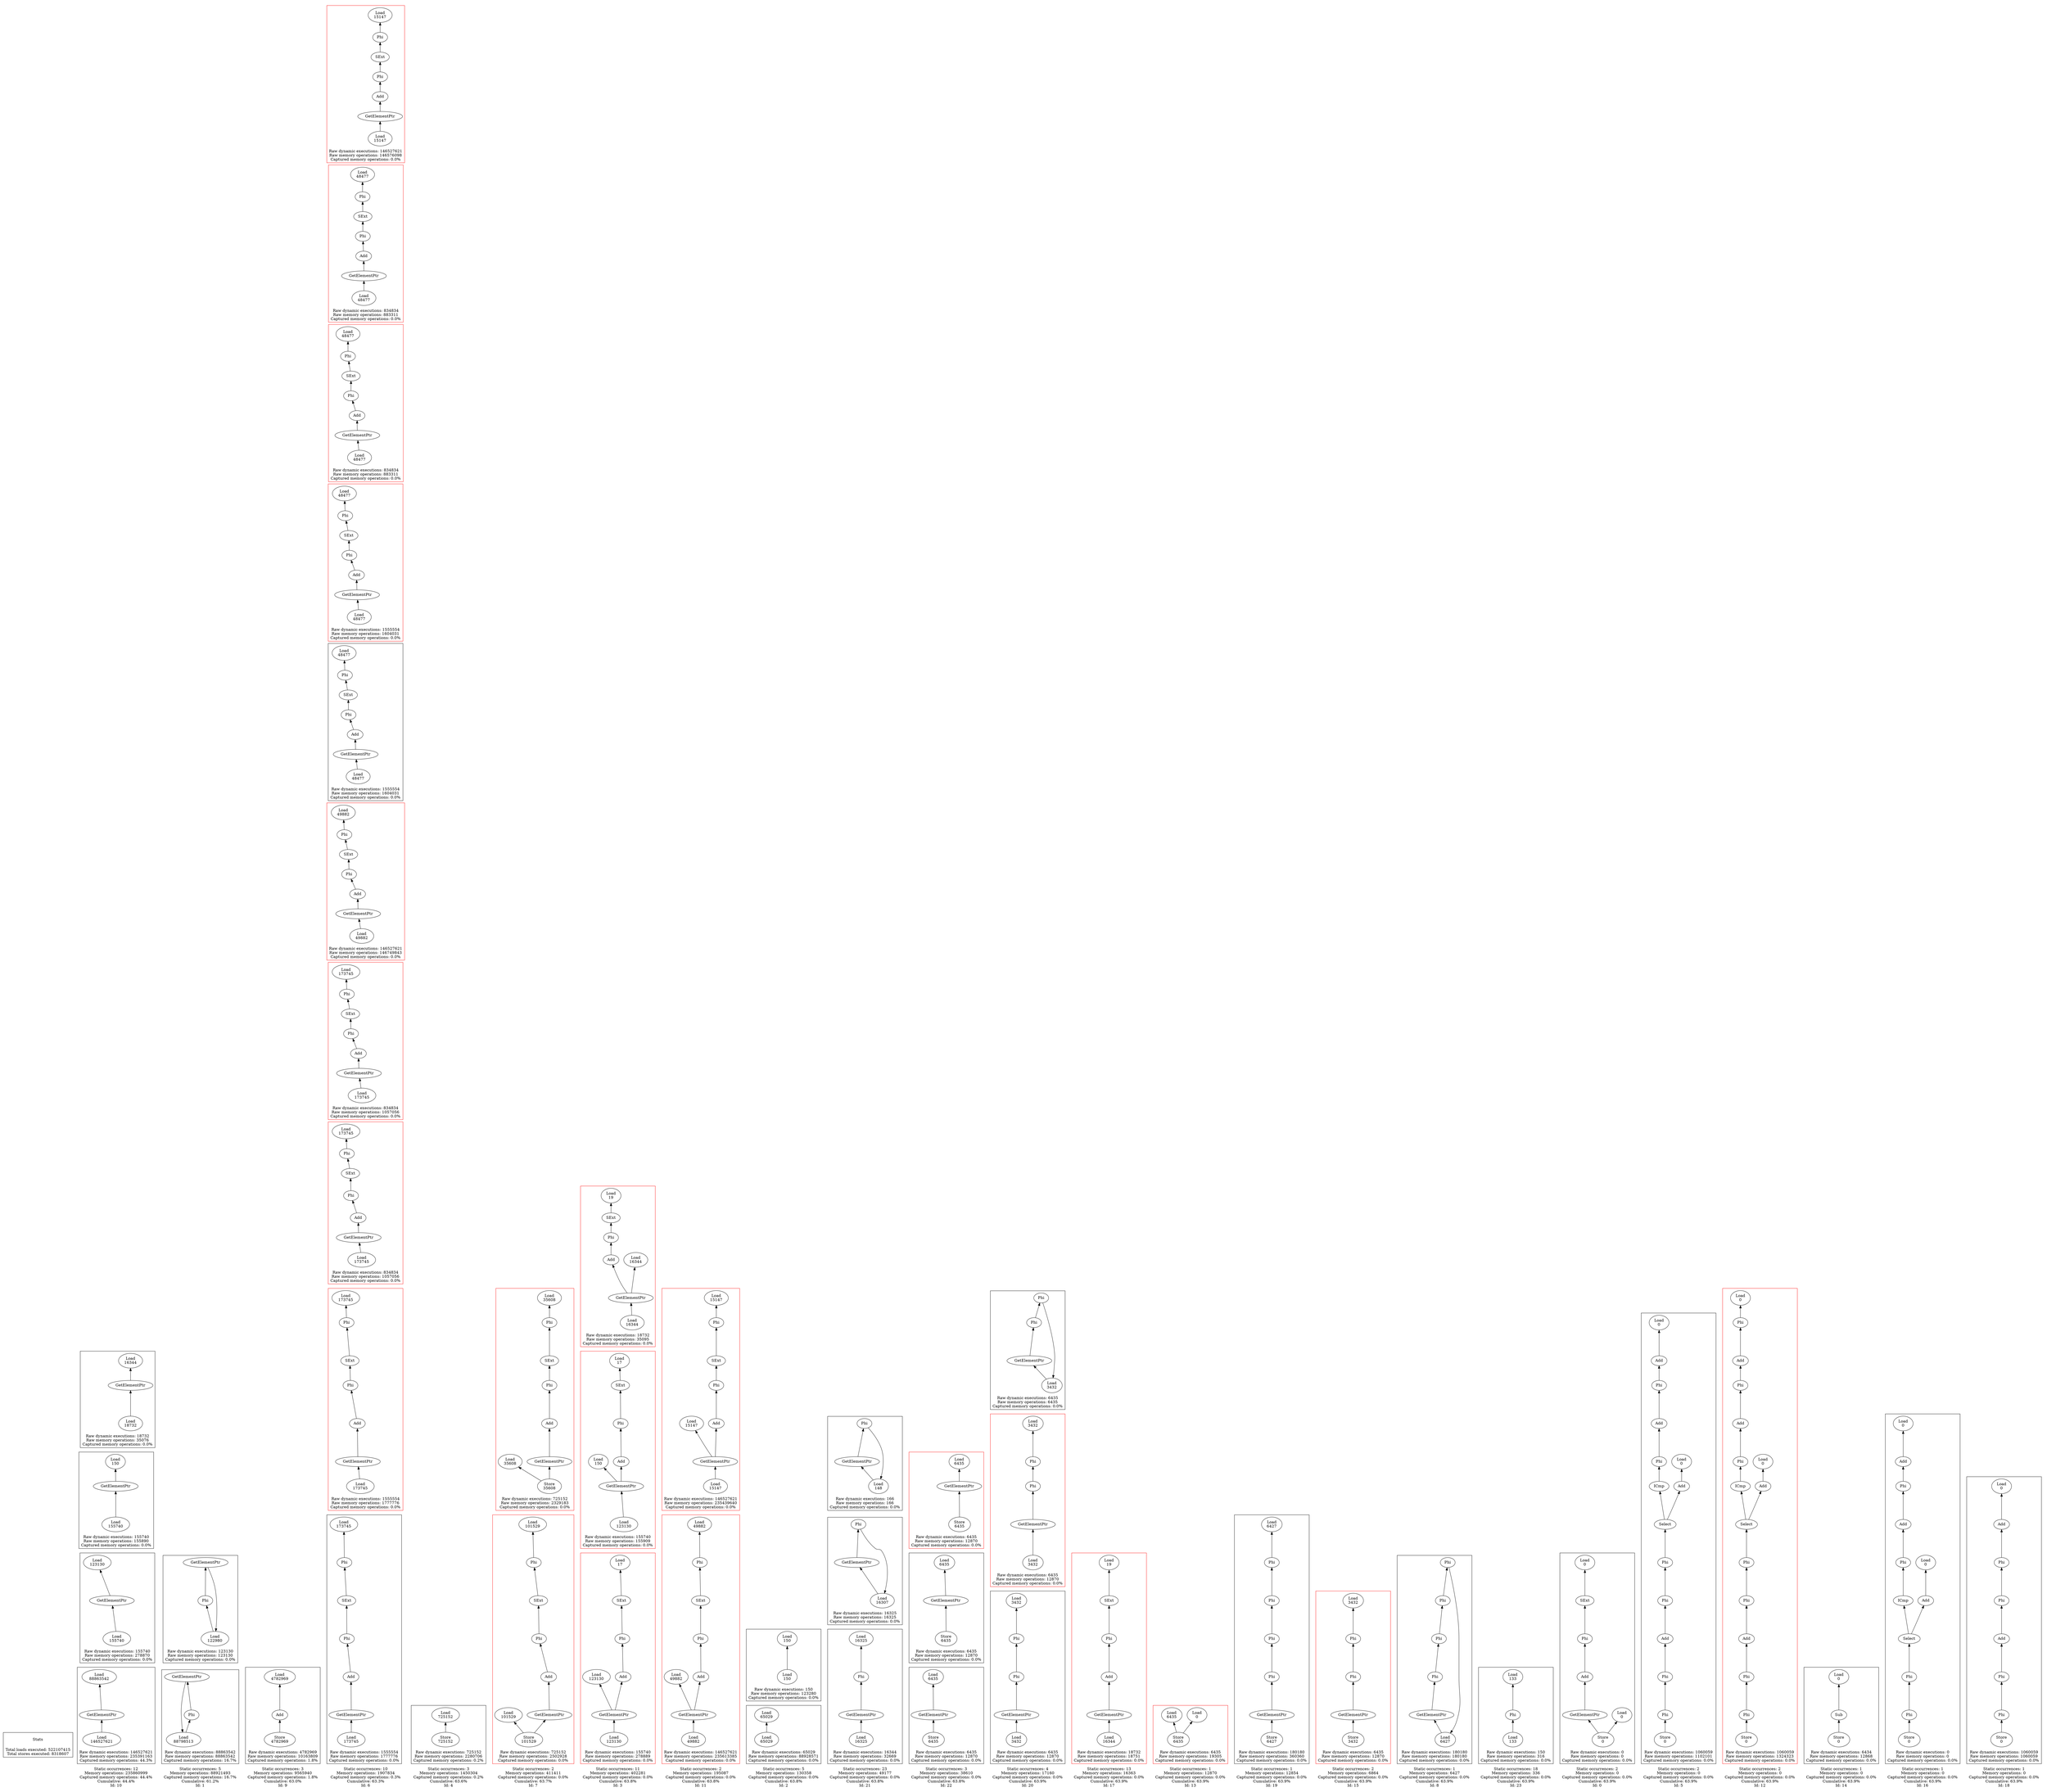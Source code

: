strict digraph {
rankdir=BT
subgraph {
Stats [shape=plaintext]
cluster=true
label="Total loads executed: 522107415\nTotal stores executed: 8318607"
}
subgraph {
subgraph {
{
rank=max
"10_11" [shape=point style=invis]
}
"10_11_461" [label="GetElementPtr"]
"10_11_455" [label="Load\n88863542"]
"10_11_461" -> "10_11_455"
{
rank=min
"10_11_462" [label="Load\n146527621"]
}
"10_11_462" -> "10_11_461"
cluster=true
label="Raw dynamic executions: 146527621\nRaw memory operations: 235391163\nCaptured memory operations: 44.3%"
}
subgraph {
{
rank=max
"10_9" [shape=point style=invis]
}
"10_11" -> "10_9_1042" [style=invis]
"10_9_1041" [label="GetElementPtr"]
"10_9_1035" [label="Load\n123130"]
"10_9_1041" -> "10_9_1035"
{
rank=min
"10_9_1042" [label="Load\n155740"]
}
"10_9_1042" -> "10_9_1041"
cluster=true
label="Raw dynamic executions: 155740\nRaw memory operations: 278870\nCaptured memory operations: 0.0%"
}
subgraph {
{
rank=max
"10_10" [shape=point style=invis]
}
"10_9" -> "10_10_1044" [style=invis]
"10_10_1043" [label="GetElementPtr"]
"10_10_1030" [label="Load\n150"]
"10_10_1043" -> "10_10_1030"
{
rank=min
"10_10_1044" [label="Load\n155740"]
}
"10_10_1044" -> "10_10_1043"
cluster=true
label="Raw dynamic executions: 155740\nRaw memory operations: 155890\nCaptured memory operations: 0.0%"
}
subgraph {
{
rank=max
"10_8" [shape=point style=invis]
}
"10_10" -> "10_8_1008" [style=invis]
{
rank=min
"10_8_1008" [label="Load\n18732"]
}
"10_8_1007" [label="GetElementPtr"]
"10_8_1008" -> "10_8_1007"
"10_8_1001" [label="Load\n16344"]
"10_8_1007" -> "10_8_1001"
cluster=true
label="Raw dynamic executions: 18732\nRaw memory operations: 35076\nCaptured memory operations: 0.0%"
}
cluster=true
penwidth=0
label="Static occurrences: 12\nMemory operations: 235860999\nCaptured memory operations: 44.4%\nCumulative: 44.4%\nId: 10"
}
subgraph {
subgraph {
{
rank=max
"1_1" [shape=point style=invis]
}
"1_1_452" [label="Phi"]
"1_1_471" [label="GetElementPtr"]
"1_1_452" -> "1_1_471"
{
rank=min
"1_1_453" [label="Load\n88798513"]
}
"1_1_453" -> "1_1_452"
"1_1_471" -> "1_1_453"
cluster=true
label="Raw dynamic executions: 88863542\nRaw memory operations: 88863542\nCaptured memory operations: 16.7%"
}
subgraph {
{
rank=max
"1_4" [shape=point style=invis]
}
"1_1" -> "1_4_1033" [style=invis]
"1_4_1032" [label="Phi"]
"1_4_1051" [label="GetElementPtr"]
"1_4_1032" -> "1_4_1051"
{
rank=min
"1_4_1033" [label="Load\n122980"]
}
"1_4_1051" -> "1_4_1033"
"1_4_1033" -> "1_4_1032"
cluster=true
label="Raw dynamic executions: 123130\nRaw memory operations: 123130\nCaptured memory operations: 0.0%"
}
cluster=true
penwidth=0
label="Static occurrences: 5\nMemory operations: 88921493\nCaptured memory operations: 16.7%\nCumulative: 61.2%\nId: 1"
}
subgraph {
subgraph {
{
rank=max
"9_2" [shape=point style=invis]
}
{
rank=min
"9_2_578" [label="Store\n4782969"]
}
"9_2_577" [label="Add"]
"9_2_578" -> "9_2_577"
"9_2_570" [label="Load\n4782969"]
"9_2_577" -> "9_2_570"
cluster=true
label="Raw dynamic executions: 4782969\nRaw memory operations: 10163809\nCaptured memory operations: 1.8%"
}
cluster=true
penwidth=0
label="Static occurrences: 3\nMemory operations: 9565940\nCaptured memory operations: 1.8%\nCumulative: 63.0%\nId: 9"
}
subgraph {
subgraph {
{
rank=max
"6_0" [shape=point style=invis]
}
{
rank=min
"6_0_403" [label="Load\n173745"]
}
"6_0_402" [label="GetElementPtr"]
"6_0_403" -> "6_0_402"
"6_0_370" [label="SExt"]
"6_0_366" [label="Phi"]
"6_0_370" -> "6_0_366"
"6_0_401" [label="Add"]
"6_0_400" [label="Phi"]
"6_0_401" -> "6_0_400"
"6_0_523" [label="Load\n173745"]
"6_0_366" -> "6_0_523"
"6_0_400" -> "6_0_370"
"6_0_402" -> "6_0_401"
cluster=true
label="Raw dynamic executions: 1555554\nRaw memory operations: 1777776\nCaptured memory operations: 0.0%"
}
subgraph {
{
rank=max
"6_2" [shape=point style=invis]
}
"6_0" -> "6_2_405" [style=invis]
"6_2_404" [label="GetElementPtr"]
"6_2_401" [label="Add"]
"6_2_404" -> "6_2_401"
"6_2_370" [label="SExt"]
"6_2_366" [label="Phi"]
"6_2_370" -> "6_2_366"
"6_2_400" [label="Phi"]
"6_2_401" -> "6_2_400"
"6_2_523" [label="Load\n173745"]
"6_2_366" -> "6_2_523"
"6_2_400" -> "6_2_370"
{
rank=min
"6_2_405" [label="Load\n173745"]
}
"6_2_405" -> "6_2_404"
cluster=true
label="Raw dynamic executions: 1555554\nRaw memory operations: 1777776\nCaptured memory operations: 0.0%"
color=red
}
subgraph {
{
rank=max
"6_4" [shape=point style=invis]
}
"6_2" -> "6_4_419" [style=invis]
"6_4_418" [label="GetElementPtr"]
"6_4_417" [label="Add"]
"6_4_418" -> "6_4_417"
"6_4_370" [label="SExt"]
"6_4_366" [label="Phi"]
"6_4_370" -> "6_4_366"
"6_4_414" [label="Phi"]
"6_4_414" -> "6_4_370"
"6_4_523" [label="Load\n173745"]
"6_4_366" -> "6_4_523"
{
rank=min
"6_4_419" [label="Load\n173745"]
}
"6_4_419" -> "6_4_418"
"6_4_417" -> "6_4_414"
cluster=true
label="Raw dynamic executions: 834834\nRaw memory operations: 1057056\nCaptured memory operations: 0.0%"
color=red
}
subgraph {
{
rank=max
"6_6" [shape=point style=invis]
}
"6_4" -> "6_6_421" [style=invis]
"6_6_420" [label="GetElementPtr"]
"6_6_417" [label="Add"]
"6_6_420" -> "6_6_417"
"6_6_370" [label="SExt"]
"6_6_366" [label="Phi"]
"6_6_370" -> "6_6_366"
"6_6_414" [label="Phi"]
"6_6_414" -> "6_6_370"
{
rank=min
"6_6_421" [label="Load\n173745"]
}
"6_6_421" -> "6_6_420"
"6_6_523" [label="Load\n173745"]
"6_6_366" -> "6_6_523"
"6_6_417" -> "6_6_414"
cluster=true
label="Raw dynamic executions: 834834\nRaw memory operations: 1057056\nCaptured memory operations: 0.0%"
color=red
}
subgraph {
{
rank=max
"6_8" [shape=point style=invis]
}
"6_6" -> "6_8_464" [style=invis]
"6_8_463" [label="GetElementPtr"]
"6_8_460" [label="Add"]
"6_8_463" -> "6_8_460"
"6_8_457" [label="Phi"]
"6_8_370" [label="SExt"]
"6_8_457" -> "6_8_370"
{
rank=min
"6_8_464" [label="Load\n49882"]
}
"6_8_464" -> "6_8_463"
"6_8_366" [label="Phi"]
"6_8_370" -> "6_8_366"
"6_8_460" -> "6_8_457"
"6_8_523" [label="Load\n49882"]
"6_8_366" -> "6_8_523"
cluster=true
label="Raw dynamic executions: 146527621\nRaw memory operations: 146749843\nCaptured memory operations: 0.0%"
color=red
}
subgraph {
{
rank=max
"6_1" [shape=point style=invis]
}
"6_8" -> "6_1_403" [style=invis]
{
rank=min
"6_1_403" [label="Load\n48477"]
}
"6_1_402" [label="GetElementPtr"]
"6_1_403" -> "6_1_402"
"6_1_370" [label="SExt"]
"6_1_366" [label="Phi"]
"6_1_370" -> "6_1_366"
"6_1_401" [label="Add"]
"6_1_400" [label="Phi"]
"6_1_401" -> "6_1_400"
"6_1_400" -> "6_1_370"
"6_1_360" [label="Load\n48477"]
"6_1_366" -> "6_1_360"
"6_1_402" -> "6_1_401"
cluster=true
label="Raw dynamic executions: 1555554\nRaw memory operations: 1604031\nCaptured memory operations: 0.0%"
}
subgraph {
{
rank=max
"6_3" [shape=point style=invis]
}
"6_1" -> "6_3_405" [style=invis]
"6_3_404" [label="GetElementPtr"]
"6_3_401" [label="Add"]
"6_3_404" -> "6_3_401"
"6_3_370" [label="SExt"]
"6_3_366" [label="Phi"]
"6_3_370" -> "6_3_366"
"6_3_400" [label="Phi"]
"6_3_401" -> "6_3_400"
"6_3_400" -> "6_3_370"
"6_3_360" [label="Load\n48477"]
"6_3_366" -> "6_3_360"
{
rank=min
"6_3_405" [label="Load\n48477"]
}
"6_3_405" -> "6_3_404"
cluster=true
label="Raw dynamic executions: 1555554\nRaw memory operations: 1604031\nCaptured memory operations: 0.0%"
color=red
}
subgraph {
{
rank=max
"6_5" [shape=point style=invis]
}
"6_3" -> "6_5_419" [style=invis]
"6_5_418" [label="GetElementPtr"]
"6_5_417" [label="Add"]
"6_5_418" -> "6_5_417"
"6_5_370" [label="SExt"]
"6_5_366" [label="Phi"]
"6_5_370" -> "6_5_366"
"6_5_414" [label="Phi"]
"6_5_414" -> "6_5_370"
"6_5_360" [label="Load\n48477"]
"6_5_366" -> "6_5_360"
{
rank=min
"6_5_419" [label="Load\n48477"]
}
"6_5_419" -> "6_5_418"
"6_5_417" -> "6_5_414"
cluster=true
label="Raw dynamic executions: 834834\nRaw memory operations: 883311\nCaptured memory operations: 0.0%"
color=red
}
subgraph {
{
rank=max
"6_7" [shape=point style=invis]
}
"6_5" -> "6_7_421" [style=invis]
"6_7_420" [label="GetElementPtr"]
"6_7_417" [label="Add"]
"6_7_420" -> "6_7_417"
"6_7_370" [label="SExt"]
"6_7_366" [label="Phi"]
"6_7_370" -> "6_7_366"
"6_7_414" [label="Phi"]
"6_7_414" -> "6_7_370"
{
rank=min
"6_7_421" [label="Load\n48477"]
}
"6_7_421" -> "6_7_420"
"6_7_360" [label="Load\n48477"]
"6_7_366" -> "6_7_360"
"6_7_417" -> "6_7_414"
cluster=true
label="Raw dynamic executions: 834834\nRaw memory operations: 883311\nCaptured memory operations: 0.0%"
color=red
}
subgraph {
{
rank=max
"6_9" [shape=point style=invis]
}
"6_7" -> "6_9_464" [style=invis]
"6_9_463" [label="GetElementPtr"]
"6_9_460" [label="Add"]
"6_9_463" -> "6_9_460"
"6_9_457" [label="Phi"]
"6_9_370" [label="SExt"]
"6_9_457" -> "6_9_370"
{
rank=min
"6_9_464" [label="Load\n15147"]
}
"6_9_464" -> "6_9_463"
"6_9_366" [label="Phi"]
"6_9_370" -> "6_9_366"
"6_9_460" -> "6_9_457"
"6_9_360" [label="Load\n15147"]
"6_9_366" -> "6_9_360"
cluster=true
label="Raw dynamic executions: 146527621\nRaw memory operations: 146576098\nCaptured memory operations: 0.0%"
color=red
}
cluster=true
penwidth=0
label="Static occurrences: 10\nMemory operations: 1907834\nCaptured memory operations: 0.3%\nCumulative: 63.3%\nId: 6"
}
subgraph {
subgraph {
{
rank=max
"4_2" [shape=point style=invis]
}
{
rank=min
"4_2_408" [label="Store\n725152"]
}
"4_2_405" [label="Load\n725152"]
"4_2_408" -> "4_2_405"
cluster=true
label="Raw dynamic executions: 725152\nRaw memory operations: 2280706\nCaptured memory operations: 0.2%"
}
cluster=true
penwidth=0
label="Static occurrences: 3\nMemory operations: 1450304\nCaptured memory operations: 0.2%\nCumulative: 63.6%\nId: 4"
}
subgraph {
subgraph {
{
rank=max
"7_0" [shape=point style=invis]
}
{
rank=min
"7_0_408" [label="Store\n101529"]
}
"7_0_405" [label="Load\n101529"]
"7_0_408" -> "7_0_405"
"7_0_370" [label="SExt"]
"7_0_366" [label="Phi"]
"7_0_370" -> "7_0_366"
"7_0_401" [label="Add"]
"7_0_400" [label="Phi"]
"7_0_401" -> "7_0_400"
"7_0_523" [label="Load\n101529"]
"7_0_366" -> "7_0_523"
"7_0_400" -> "7_0_370"
"7_0_402" [label="GetElementPtr"]
"7_0_402" -> "7_0_401"
"7_0_408" -> "7_0_402"
cluster=true
label="Raw dynamic executions: 725152\nRaw memory operations: 2502928\nCaptured memory operations: 0.0%"
color=red
}
subgraph {
{
rank=max
"7_1" [shape=point style=invis]
}
"7_0" -> "7_1_408" [style=invis]
{
rank=min
"7_1_408" [label="Store\n35608"]
}
"7_1_405" [label="Load\n35608"]
"7_1_408" -> "7_1_405"
"7_1_370" [label="SExt"]
"7_1_366" [label="Phi"]
"7_1_370" -> "7_1_366"
"7_1_401" [label="Add"]
"7_1_400" [label="Phi"]
"7_1_401" -> "7_1_400"
"7_1_400" -> "7_1_370"
"7_1_360" [label="Load\n35608"]
"7_1_366" -> "7_1_360"
"7_1_402" [label="GetElementPtr"]
"7_1_402" -> "7_1_401"
"7_1_408" -> "7_1_402"
cluster=true
label="Raw dynamic executions: 725152\nRaw memory operations: 2329183\nCaptured memory operations: 0.0%"
color=red
}
cluster=true
penwidth=0
label="Static occurrences: 2\nMemory operations: 411411\nCaptured memory operations: 0.0%\nCumulative: 63.7%\nId: 7"
}
subgraph {
subgraph {
{
rank=max
"3_9" [shape=point style=invis]
}
"3_9_1041" [label="GetElementPtr"]
"3_9_1035" [label="Load\n123130"]
"3_9_1041" -> "3_9_1035"
"3_9_1037" [label="Phi"]
"3_9_997" [label="SExt"]
"3_9_1037" -> "3_9_997"
{
rank=min
"3_9_1042" [label="Load\n123130"]
}
"3_9_1042" -> "3_9_1041"
"3_9_1040" [label="Add"]
"3_9_1041" -> "3_9_1040"
"3_9_996" [label="Load\n17"]
"3_9_997" -> "3_9_996"
"3_9_1040" -> "3_9_1037"
cluster=true
label="Raw dynamic executions: 155740\nRaw memory operations: 278889\nCaptured memory operations: 0.0%"
color=red
}
subgraph {
{
rank=max
"3_10" [shape=point style=invis]
}
"3_9" -> "3_10_1044" [style=invis]
"3_10_1043" [label="GetElementPtr"]
"3_10_1030" [label="Load\n150"]
"3_10_1043" -> "3_10_1030"
{
rank=min
"3_10_1044" [label="Load\n123130"]
}
"3_10_1044" -> "3_10_1043"
"3_10_1037" [label="Phi"]
"3_10_997" [label="SExt"]
"3_10_1037" -> "3_10_997"
"3_10_996" [label="Load\n17"]
"3_10_997" -> "3_10_996"
"3_10_1040" [label="Add"]
"3_10_1040" -> "3_10_1037"
"3_10_1043" -> "3_10_1040"
cluster=true
label="Raw dynamic executions: 155740\nRaw memory operations: 155909\nCaptured memory operations: 0.0%"
color=red
}
subgraph {
{
rank=max
"3_8" [shape=point style=invis]
}
"3_10" -> "3_8_1008" [style=invis]
{
rank=min
"3_8_1008" [label="Load\n16344"]
}
"3_8_1007" [label="GetElementPtr"]
"3_8_1008" -> "3_8_1007"
"3_8_1006" [label="Add"]
"3_8_1007" -> "3_8_1006"
"3_8_1003" [label="Phi"]
"3_8_997" [label="SExt"]
"3_8_1003" -> "3_8_997"
"3_8_1001" [label="Load\n16344"]
"3_8_1007" -> "3_8_1001"
"3_8_996" [label="Load\n19"]
"3_8_997" -> "3_8_996"
"3_8_1006" -> "3_8_1003"
cluster=true
label="Raw dynamic executions: 18732\nRaw memory operations: 35095\nCaptured memory operations: 0.0%"
color=red
}
cluster=true
penwidth=0
label="Static occurrences: 11\nMemory operations: 402281\nCaptured memory operations: 0.0%\nCumulative: 63.8%\nId: 3"
}
subgraph {
subgraph {
{
rank=max
"11_1" [shape=point style=invis]
}
"11_1_457" [label="Phi"]
"11_1_370" [label="SExt"]
"11_1_457" -> "11_1_370"
"11_1_366" [label="Phi"]
"11_1_370" -> "11_1_366"
"11_1_461" [label="GetElementPtr"]
"11_1_455" [label="Load\n49882"]
"11_1_461" -> "11_1_455"
"11_1_460" [label="Add"]
"11_1_460" -> "11_1_457"
"11_1_461" -> "11_1_460"
"11_1_523" [label="Load\n49882"]
"11_1_366" -> "11_1_523"
{
rank=min
"11_1_462" [label="Load\n49882"]
}
"11_1_462" -> "11_1_461"
cluster=true
label="Raw dynamic executions: 146527621\nRaw memory operations: 235613385\nCaptured memory operations: 0.0%"
color=red
}
subgraph {
{
rank=max
"11_0" [shape=point style=invis]
}
"11_1" -> "11_0_462" [style=invis]
"11_0_457" [label="Phi"]
"11_0_370" [label="SExt"]
"11_0_457" -> "11_0_370"
"11_0_366" [label="Phi"]
"11_0_370" -> "11_0_366"
"11_0_461" [label="GetElementPtr"]
"11_0_455" [label="Load\n15147"]
"11_0_461" -> "11_0_455"
"11_0_460" [label="Add"]
"11_0_460" -> "11_0_457"
"11_0_461" -> "11_0_460"
"11_0_360" [label="Load\n15147"]
"11_0_366" -> "11_0_360"
{
rank=min
"11_0_462" [label="Load\n15147"]
}
"11_0_462" -> "11_0_461"
cluster=true
label="Raw dynamic executions: 146527621\nRaw memory operations: 235439640\nCaptured memory operations: 0.0%"
color=red
}
cluster=true
penwidth=0
label="Static occurrences: 2\nMemory operations: 195087\nCaptured memory operations: 0.0%\nCumulative: 63.8%\nId: 11"
}
subgraph {
subgraph {
{
rank=max
"2_1" [shape=point style=invis]
}
{
rank=min
"2_1_473" [label="Load\n65029"]
}
"2_1_453" [label="Load\n65029"]
"2_1_473" -> "2_1_453"
cluster=true
label="Raw dynamic executions: 65029\nRaw memory operations: 88928571\nCaptured memory operations: 0.0%"
}
subgraph {
{
rank=max
"2_4" [shape=point style=invis]
}
"2_1" -> "2_4_1053" [style=invis]
{
rank=min
"2_4_1053" [label="Load\n150"]
}
"2_4_1033" [label="Load\n150"]
"2_4_1053" -> "2_4_1033"
cluster=true
label="Raw dynamic executions: 150\nRaw memory operations: 123280\nCaptured memory operations: 0.0%"
}
cluster=true
penwidth=0
label="Static occurrences: 5\nMemory operations: 130358\nCaptured memory operations: 0.0%\nCumulative: 63.8%\nId: 2"
}
subgraph {
subgraph {
{
rank=max
"21_18" [shape=point style=invis]
}
"21_18_1000" [label="GetElementPtr"]
"21_18_999" [label="Phi"]
"21_18_1000" -> "21_18_999"
{
rank=min
"21_18_1001" [label="Load\n16325"]
}
"21_18_1001" -> "21_18_1000"
"21_18_1019" [label="Load\n16325"]
"21_18_999" -> "21_18_1019"
cluster=true
label="Raw dynamic executions: 16344\nRaw memory operations: 32669\nCaptured memory operations: 0.0%"
}
subgraph {
{
rank=max
"21_19" [shape=point style=invis]
}
"21_18" -> "21_19_1019" [style=invis]
{
rank=min
"21_19_1019" [label="Load\n16307"]
}
"21_19_1018" [label="GetElementPtr"]
"21_19_1019" -> "21_19_1018"
"21_19_999" [label="Phi"]
"21_19_999" -> "21_19_1019"
"21_19_1018" -> "21_19_999"
cluster=true
label="Raw dynamic executions: 16325\nRaw memory operations: 16325\nCaptured memory operations: 0.0%"
}
subgraph {
{
rank=max
"21_21" [shape=point style=invis]
}
"21_19" -> "21_21_1027" [style=invis]
"21_21_1025" [label="Phi"]
{
rank=min
"21_21_1027" [label="Load\n148"]
}
"21_21_1025" -> "21_21_1027"
"21_21_1026" [label="GetElementPtr"]
"21_21_1026" -> "21_21_1025"
"21_21_1027" -> "21_21_1026"
cluster=true
label="Raw dynamic executions: 166\nRaw memory operations: 166\nCaptured memory operations: 0.0%"
}
cluster=true
penwidth=0
label="Static occurrences: 23\nMemory operations: 49177\nCaptured memory operations: 0.0%\nCumulative: 63.8%\nId: 21"
}
subgraph {
subgraph {
{
rank=max
"22_0" [shape=point style=invis]
}
{
rank=min
"22_0_634" [label="Store\n6435"]
}
"22_0_633" [label="GetElementPtr"]
"22_0_634" -> "22_0_633"
"22_0_632" [label="Load\n6435"]
"22_0_633" -> "22_0_632"
cluster=true
label="Raw dynamic executions: 6435\nRaw memory operations: 12870\nCaptured memory operations: 0.0%"
}
subgraph {
{
rank=max
"22_1" [shape=point style=invis]
}
"22_0" -> "22_1_638" [style=invis]
{
rank=min
"22_1_638" [label="Store\n6435"]
}
"22_1_637" [label="GetElementPtr"]
"22_1_638" -> "22_1_637"
"22_1_636" [label="Load\n6435"]
"22_1_637" -> "22_1_636"
cluster=true
label="Raw dynamic executions: 6435\nRaw memory operations: 12870\nCaptured memory operations: 0.0%"
}
subgraph {
{
rank=max
"22_2" [shape=point style=invis]
}
"22_1" -> "22_2_642" [style=invis]
"22_2_641" [label="GetElementPtr"]
"22_2_636" [label="Load\n6435"]
"22_2_641" -> "22_2_636"
{
rank=min
"22_2_642" [label="Store\n6435"]
}
"22_2_642" -> "22_2_641"
cluster=true
label="Raw dynamic executions: 6435\nRaw memory operations: 12870\nCaptured memory operations: 0.0%"
color=red
}
cluster=true
penwidth=0
label="Static occurrences: 3\nMemory operations: 38610\nCaptured memory operations: 0.0%\nCumulative: 63.8%\nId: 22"
}
subgraph {
subgraph {
{
rank=max
"20_0" [shape=point style=invis]
}
"20_0_562" [label="Phi"]
"20_0_678" [label="Phi"]
"20_0_562" -> "20_0_678"
"20_0_610" [label="GetElementPtr"]
"20_0_610" -> "20_0_562"
"20_0_643" [label="Load\n3432"]
"20_0_678" -> "20_0_643"
{
rank=min
"20_0_632" [label="Load\n3432"]
}
"20_0_632" -> "20_0_610"
cluster=true
label="Raw dynamic executions: 6435\nRaw memory operations: 12870\nCaptured memory operations: 0.0%"
}
subgraph {
{
rank=max
"20_1" [shape=point style=invis]
}
"20_0" -> "20_1_636" [style=invis]
"20_1_562" [label="Phi"]
"20_1_678" [label="Phi"]
"20_1_562" -> "20_1_678"
"20_1_610" [label="GetElementPtr"]
"20_1_610" -> "20_1_562"
"20_1_643" [label="Load\n3432"]
"20_1_678" -> "20_1_643"
{
rank=min
"20_1_636" [label="Load\n3432"]
}
"20_1_636" -> "20_1_610"
cluster=true
label="Raw dynamic executions: 6435\nRaw memory operations: 12870\nCaptured memory operations: 0.0%"
color=red
}
subgraph {
{
rank=max
"20_2" [shape=point style=invis]
}
"20_1" -> "20_2_643" [style=invis]
"20_2_562" [label="Phi"]
"20_2_678" [label="Phi"]
"20_2_562" -> "20_2_678"
"20_2_610" [label="GetElementPtr"]
"20_2_610" -> "20_2_562"
{
rank=min
"20_2_643" [label="Load\n3432"]
}
"20_2_643" -> "20_2_610"
"20_2_678" -> "20_2_643"
cluster=true
label="Raw dynamic executions: 6435\nRaw memory operations: 6435\nCaptured memory operations: 0.0%"
}
cluster=true
penwidth=0
label="Static occurrences: 4\nMemory operations: 17160\nCaptured memory operations: 0.0%\nCumulative: 63.9%\nId: 20"
}
subgraph {
subgraph {
{
rank=max
"17_12" [shape=point style=invis]
}
"17_12_1009" [label="GetElementPtr"]
"17_12_1006" [label="Add"]
"17_12_1009" -> "17_12_1006"
"17_12_1003" [label="Phi"]
"17_12_997" [label="SExt"]
"17_12_1003" -> "17_12_997"
{
rank=min
"17_12_1010" [label="Load\n16344"]
}
"17_12_1010" -> "17_12_1009"
"17_12_996" [label="Load\n19"]
"17_12_997" -> "17_12_996"
"17_12_1006" -> "17_12_1003"
cluster=true
label="Raw dynamic executions: 18732\nRaw memory operations: 18751\nCaptured memory operations: 0.0%"
color=red
}
cluster=true
penwidth=0
label="Static occurrences: 13\nMemory operations: 16363\nCaptured memory operations: 0.0%\nCumulative: 63.9%\nId: 17"
}
subgraph {
subgraph {
{
rank=max
"13_0" [shape=point style=invis]
}
{
rank=min
"13_0_640" [label="Store\n6435"]
}
"13_0_636" [label="Load\n6435"]
"13_0_640" -> "13_0_636"
"13_0_639" [label="Load\n0"]
"13_0_640" -> "13_0_639"
cluster=true
label="Raw dynamic executions: 6435\nRaw memory operations: 19305\nCaptured memory operations: 0.0%"
color=red
}
cluster=true
penwidth=0
label="Static occurrences: 1\nMemory operations: 12870\nCaptured memory operations: 0.0%\nCumulative: 63.9%\nId: 13"
}
subgraph {
subgraph {
{
rank=max
"19_0" [shape=point style=invis]
}
"19_0_430" [label="GetElementPtr"]
"19_0_367" [label="Phi"]
"19_0_430" -> "19_0_367"
"19_0_358" [label="Phi"]
"19_0_527" [label="Phi"]
"19_0_358" -> "19_0_527"
{
rank=min
"19_0_431" [label="Store\n6427"]
}
"19_0_431" -> "19_0_430"
"19_0_520" [label="Phi"]
"19_0_527" -> "19_0_520"
"19_0_367" -> "19_0_358"
"19_0_448" [label="Load\n6427"]
"19_0_520" -> "19_0_448"
cluster=true
label="Raw dynamic executions: 180180\nRaw memory operations: 360360\nCaptured memory operations: 0.0%"
}
cluster=true
penwidth=0
label="Static occurrences: 1\nMemory operations: 12854\nCaptured memory operations: 0.0%\nCumulative: 63.9%\nId: 19"
}
subgraph {
subgraph {
{
rank=max
"15_0" [shape=point style=invis]
}
"15_0_562" [label="Phi"]
"15_0_678" [label="Phi"]
"15_0_562" -> "15_0_678"
"15_0_610" [label="GetElementPtr"]
"15_0_610" -> "15_0_562"
"15_0_643" [label="Load\n3432"]
"15_0_678" -> "15_0_643"
{
rank=min
"15_0_611" [label="Store\n3432"]
}
"15_0_611" -> "15_0_610"
cluster=true
label="Raw dynamic executions: 6435\nRaw memory operations: 12870\nCaptured memory operations: 0.0%"
color=red
}
cluster=true
penwidth=0
label="Static occurrences: 2\nMemory operations: 6864\nCaptured memory operations: 0.0%\nCumulative: 63.9%\nId: 15"
}
subgraph {
subgraph {
{
rank=max
"8_0" [shape=point style=invis]
}
{
rank=min
"8_0_448" [label="Load\n6427"]
}
"8_0_430" [label="GetElementPtr"]
"8_0_448" -> "8_0_430"
"8_0_367" [label="Phi"]
"8_0_430" -> "8_0_367"
"8_0_358" [label="Phi"]
"8_0_527" [label="Phi"]
"8_0_358" -> "8_0_527"
"8_0_520" [label="Phi"]
"8_0_527" -> "8_0_520"
"8_0_367" -> "8_0_358"
"8_0_520" -> "8_0_448"
cluster=true
label="Raw dynamic executions: 180180\nRaw memory operations: 180180\nCaptured memory operations: 0.0%"
}
cluster=true
penwidth=0
label="Static occurrences: 1\nMemory operations: 6427\nCaptured memory operations: 0.0%\nCumulative: 63.9%\nId: 8"
}
subgraph {
subgraph {
{
rank=max
"23_14" [shape=point style=invis]
}
{
rank=min
"23_14_1030" [label="Load\n133"]
}
"23_14_1025" [label="Phi"]
"23_14_1030" -> "23_14_1025"
"23_14_1027" [label="Load\n133"]
"23_14_1025" -> "23_14_1027"
cluster=true
label="Raw dynamic executions: 150\nRaw memory operations: 316\nCaptured memory operations: 0.0%"
}
cluster=true
penwidth=0
label="Static occurrences: 18\nMemory operations: 336\nCaptured memory operations: 0.0%\nCumulative: 63.9%\nId: 23"
}
subgraph {
subgraph {
{
rank=max
"0_0" [shape=point style=invis]
}
"0_0_51" [label="GetElementPtr"]
"0_0_50" [label="Add"]
"0_0_51" -> "0_0_50"
{
rank=min
"0_0_57" [label="Store\n0"]
}
"0_0_54" [label="Load\n0"]
"0_0_57" -> "0_0_54"
"0_0_47" [label="SExt"]
"0_0_44" [label="Load\n0"]
"0_0_47" -> "0_0_44"
"0_0_49" [label="Phi"]
"0_0_49" -> "0_0_47"
"0_0_50" -> "0_0_49"
"0_0_57" -> "0_0_51"
cluster=true
label="Raw dynamic executions: 0\nRaw memory operations: 0\nCaptured memory operations: 0.0%"
}
cluster=true
penwidth=0
label="Static occurrences: 2\nMemory operations: 0\nCaptured memory operations: 0.0%\nCumulative: 63.9%\nId: 0"
}
subgraph {
subgraph {
{
rank=max
"5_0" [shape=point style=invis]
}
"5_0_522" [label="Add"]
"5_0_518" [label="Phi"]
"5_0_522" -> "5_0_518"
{
rank=min
"5_0_394" [label="Store\n0"]
}
"5_0_368" [label="Phi"]
"5_0_394" -> "5_0_368"
"5_0_515" [label="Select"]
"5_0_373" [label="ICmp"]
"5_0_515" -> "5_0_373"
"5_0_519" [label="Phi"]
"5_0_519" -> "5_0_515"
"5_0_483" [label="Add"]
"5_0_518" -> "5_0_483"
"5_0_514" [label="Add"]
"5_0_515" -> "5_0_514"
"5_0_526" [label="Phi"]
"5_0_526" -> "5_0_519"
"5_0_369" [label="Phi"]
"5_0_369" -> "5_0_522"
"5_0_359" [label="Phi"]
"5_0_528" [label="Add"]
"5_0_359" -> "5_0_528"
"5_0_482" [label="Load\n0"]
"5_0_483" -> "5_0_482"
"5_0_513" [label="Load\n0"]
"5_0_514" -> "5_0_513"
"5_0_528" -> "5_0_526"
"5_0_373" -> "5_0_369"
"5_0_368" -> "5_0_359"
cluster=true
label="Raw dynamic executions: 1060059\nRaw memory operations: 1102101\nCaptured memory operations: 0.0%"
}
cluster=true
penwidth=0
label="Static occurrences: 2\nMemory operations: 0\nCaptured memory operations: 0.0%\nCumulative: 63.9%\nId: 5"
}
subgraph {
subgraph {
{
rank=max
"12_0" [shape=point style=invis]
}
"12_0_522" [label="Add"]
"12_0_518" [label="Phi"]
"12_0_522" -> "12_0_518"
{
rank=min
"12_0_394" [label="Store\n0"]
}
"12_0_368" [label="Phi"]
"12_0_394" -> "12_0_368"
"12_0_515" [label="Select"]
"12_0_373" [label="ICmp"]
"12_0_515" -> "12_0_373"
"12_0_519" [label="Phi"]
"12_0_519" -> "12_0_515"
"12_0_514" [label="Add"]
"12_0_515" -> "12_0_514"
"12_0_526" [label="Phi"]
"12_0_526" -> "12_0_519"
"12_0_369" [label="Phi"]
"12_0_369" -> "12_0_522"
"12_0_366" [label="Phi"]
"12_0_523" [label="Load\n0"]
"12_0_366" -> "12_0_523"
"12_0_359" [label="Phi"]
"12_0_528" [label="Add"]
"12_0_359" -> "12_0_528"
"12_0_516" [label="Add"]
"12_0_518" -> "12_0_516"
"12_0_513" [label="Load\n0"]
"12_0_514" -> "12_0_513"
"12_0_528" -> "12_0_526"
"12_0_516" -> "12_0_366"
"12_0_373" -> "12_0_369"
"12_0_368" -> "12_0_359"
cluster=true
label="Raw dynamic executions: 1060059\nRaw memory operations: 1324323\nCaptured memory operations: 0.0%"
color=red
}
cluster=true
penwidth=0
label="Static occurrences: 2\nMemory operations: 0\nCaptured memory operations: 0.0%\nCumulative: 63.9%\nId: 12"
}
subgraph {
subgraph {
{
rank=max
"14_0" [shape=point style=invis]
}
{
rank=min
"14_0_538" [label="Store\n0"]
}
"14_0_537" [label="Sub"]
"14_0_538" -> "14_0_537"
"14_0_536" [label="Load\n0"]
"14_0_537" -> "14_0_536"
cluster=true
label="Raw dynamic executions: 6434\nRaw memory operations: 12868\nCaptured memory operations: 0.0%"
}
cluster=true
penwidth=0
label="Static occurrences: 1\nMemory operations: 0\nCaptured memory operations: 0.0%\nCumulative: 63.9%\nId: 14"
}
subgraph {
subgraph {
{
rank=max
"16_0" [shape=point style=invis]
}
"16_0_780" [label="Phi"]
"16_0_777" [label="Select"]
"16_0_780" -> "16_0_777"
"16_0_697" [label="Add"]
"16_0_691" [label="Load\n0"]
"16_0_697" -> "16_0_691"
"16_0_711" [label="Phi"]
"16_0_783" [label="Add"]
"16_0_711" -> "16_0_783"
"16_0_713" [label="ICmp"]
"16_0_713" -> "16_0_711"
"16_0_779" [label="Phi"]
"16_0_779" -> "16_0_697"
"16_0_696" [label="Add"]
"16_0_688" [label="Load\n0"]
"16_0_696" -> "16_0_688"
"16_0_777" -> "16_0_696"
"16_0_783" -> "16_0_779"
"16_0_710" [label="Phi"]
"16_0_710" -> "16_0_780"
{
rank=min
"16_0_732" [label="Store\n0"]
}
"16_0_732" -> "16_0_710"
"16_0_777" -> "16_0_713"
cluster=true
label="Raw dynamic executions: 0\nRaw memory operations: 0\nCaptured memory operations: 0.0%"
}
cluster=true
penwidth=0
label="Static occurrences: 1\nMemory operations: 0\nCaptured memory operations: 0.0%\nCumulative: 63.9%\nId: 16"
}
subgraph {
subgraph {
{
rank=max
"18_0" [shape=point style=invis]
}
"18_0_519" [label="Phi"]
"18_0_485" [label="Add"]
"18_0_519" -> "18_0_485"
{
rank=min
"18_0_394" [label="Store\n0"]
}
"18_0_368" [label="Phi"]
"18_0_394" -> "18_0_368"
"18_0_484" [label="Load\n0"]
"18_0_485" -> "18_0_484"
"18_0_526" [label="Phi"]
"18_0_526" -> "18_0_519"
"18_0_359" [label="Phi"]
"18_0_528" [label="Add"]
"18_0_359" -> "18_0_528"
"18_0_528" -> "18_0_526"
"18_0_368" -> "18_0_359"
cluster=true
label="Raw dynamic executions: 1060059\nRaw memory operations: 1060059\nCaptured memory operations: 0.0%"
}
cluster=true
penwidth=0
label="Static occurrences: 1\nMemory operations: 0\nCaptured memory operations: 0.0%\nCumulative: 63.9%\nId: 18"
}
}
